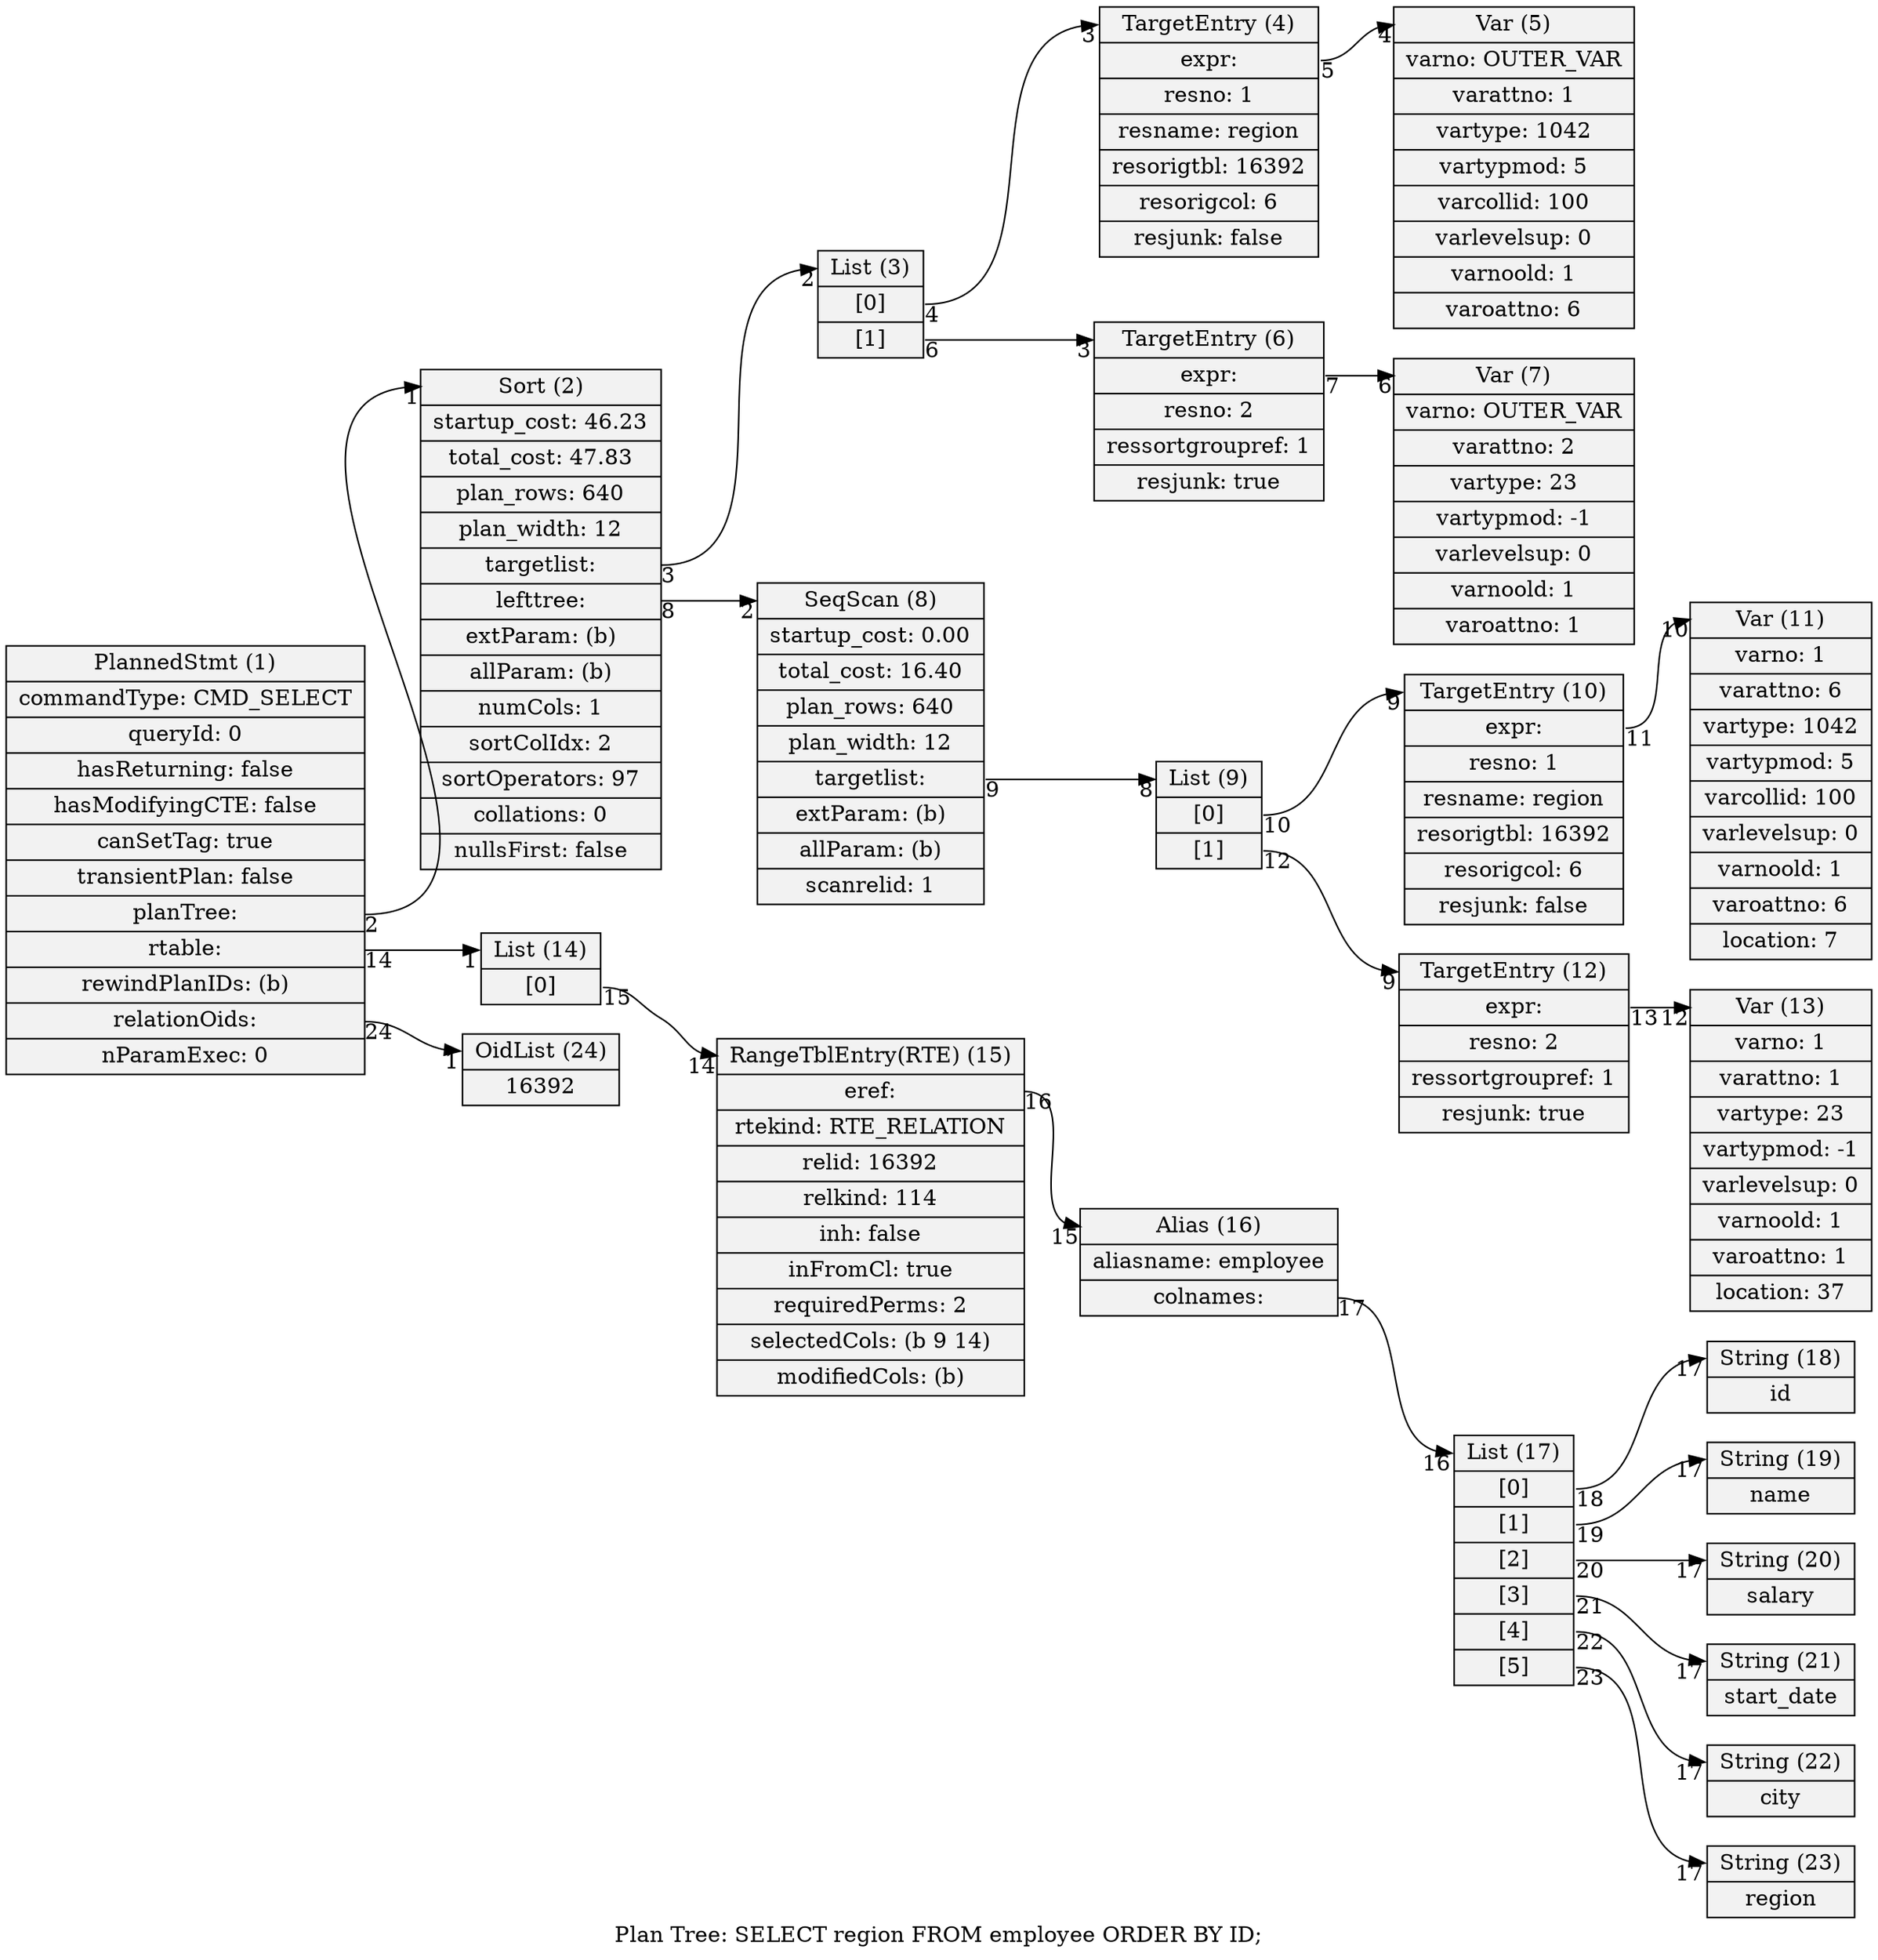 digraph {
graph [rankdir = "LR", label = "Plan Tree: SELECT region FROM employee ORDER BY ID;"]
node  [shape=record,style=filled,fillcolor=gray95]
edge  [arrowtail=empty]
2[label = "<head> Sort (2)|startup_cost: 46.23|total_cost: 47.83|plan_rows: 640|plan_width: 12|<targetlist> targetlist: |<lefttree> lefttree: |extParam: (b)|allParam: (b)|numCols: 1|sortColIdx: 2|sortOperators: 97|collations: 0|nullsFirst: false"]
16[label = "<head> Alias (16)|aliasname: employee|<colnames> colnames: "]
15[label = "<head> RangeTblEntry(RTE) (15)|<eref> eref: |rtekind: RTE_RELATION|relid: 16392|relkind: 114|inh: false|inFromCl: true|requiredPerms: 2|selectedCols: (b 9 14)|modifiedCols: (b)"]
18[label = "<head> String (18)|id"]
17[label = "<head> List (17)|<1> [0]|<2> [1]|<3> [2]|<4> [3]|<5> [4]|<6> [5]"]
19[label = "<head> String (19)|name"]
20[label = "<head> String (20)|salary"]
21[label = "<head> String (21)|start_date"]
22[label = "<head> String (22)|city"]
23[label = "<head> String (23)|region"]
10[label = "<head> TargetEntry (10)|<expr> expr: |resno: 1|resname: region|resorigtbl: 16392|resorigcol: 6|resjunk: false"]
12[label = "<head> TargetEntry (12)|<expr> expr: |resno: 2|ressortgroupref: 1|resjunk: true"]
8[label = "<head> SeqScan (8)|startup_cost: 0.00|total_cost: 16.40|plan_rows: 640|plan_width: 12|<targetlist> targetlist: |extParam: (b)|allParam: (b)|scanrelid: 1"]
11[label = "<head> Var (11)|varno: 1|varattno: 6|vartype: 1042|vartypmod: 5|varcollid: 100|varlevelsup: 0|varnoold: 1|varoattno: 6|location: 7"]
9[label = "<head> List (9)|<1> [0]|<2> [1]"]
13[label = "<head> Var (13)|varno: 1|varattno: 1|vartype: 23|vartypmod: -1|varlevelsup: 0|varnoold: 1|varoattno: 1|location: 37"]
1[label = "<head> PlannedStmt (1)|commandType: CMD_SELECT|queryId: 0|hasReturning: false|hasModifyingCTE: false|canSetTag: true|transientPlan: false|<planTree> planTree: |<rtable> rtable: |rewindPlanIDs: (b)|<relationOids> relationOids: |nParamExec: 0"]
14[label = "<head> List (14)|<1> [0]"]
24[label = "<head> OidList (24)|16392 "]
5[label = "<head> Var (5)|varno: OUTER_VAR|varattno: 1|vartype: 1042|vartypmod: 5|varcollid: 100|varlevelsup: 0|varnoold: 1|varoattno: 6"]
4[label = "<head> TargetEntry (4)|<expr> expr: |resno: 1|resname: region|resorigtbl: 16392|resorigcol: 6|resjunk: false"]
3[label = "<head> List (3)|<1> [0]|<2> [1]"]
7[label = "<head> Var (7)|varno: OUTER_VAR|varattno: 2|vartype: 23|vartypmod: -1|varlevelsup: 0|varnoold: 1|varoattno: 1"]
6[label = "<head> TargetEntry (6)|<expr> expr: |resno: 2|ressortgroupref: 1|resjunk: true"]
1:planTree -> 2:head [headlabel = "1", taillabel = "2"]
1:relationOids -> 24:head [headlabel = "1", taillabel = "24"]
1:rtable -> 14:head [headlabel = "1", taillabel = "14"]
2:lefttree -> 8:head [headlabel = "2", taillabel = "8"]
2:targetlist -> 3:head [headlabel = "2", taillabel = "3"]
4:expr -> 5:head [headlabel = "4", taillabel = "5"]
6:expr -> 7:head [headlabel = "6", taillabel = "7"]
8:targetlist -> 9:head [headlabel = "8", taillabel = "9"]
10:expr -> 11:head [headlabel = "10", taillabel = "11"]
12:expr -> 13:head [headlabel = "12", taillabel = "13"]
15:eref -> 16:head [headlabel = "15", taillabel = "16"]
16:colnames -> 17:head [headlabel = "16", taillabel = "17"]
3:1 -> 4:head [headlabel = "3", taillabel = "4"]
3:2 -> 6:head [headlabel = "3", taillabel = "6"]
9:1 -> 10:head [headlabel = "9", taillabel = "10"]
9:2 -> 12:head [headlabel = "9", taillabel = "12"]
14:1 -> 15:head [headlabel = "14", taillabel = "15"]
17:1 -> 18:head [headlabel = "17", taillabel = "18"]
17:2 -> 19:head [headlabel = "17", taillabel = "19"]
17:3 -> 20:head [headlabel = "17", taillabel = "20"]
17:4 -> 21:head [headlabel = "17", taillabel = "21"]
17:5 -> 22:head [headlabel = "17", taillabel = "22"]
17:6 -> 23:head [headlabel = "17", taillabel = "23"]
}


